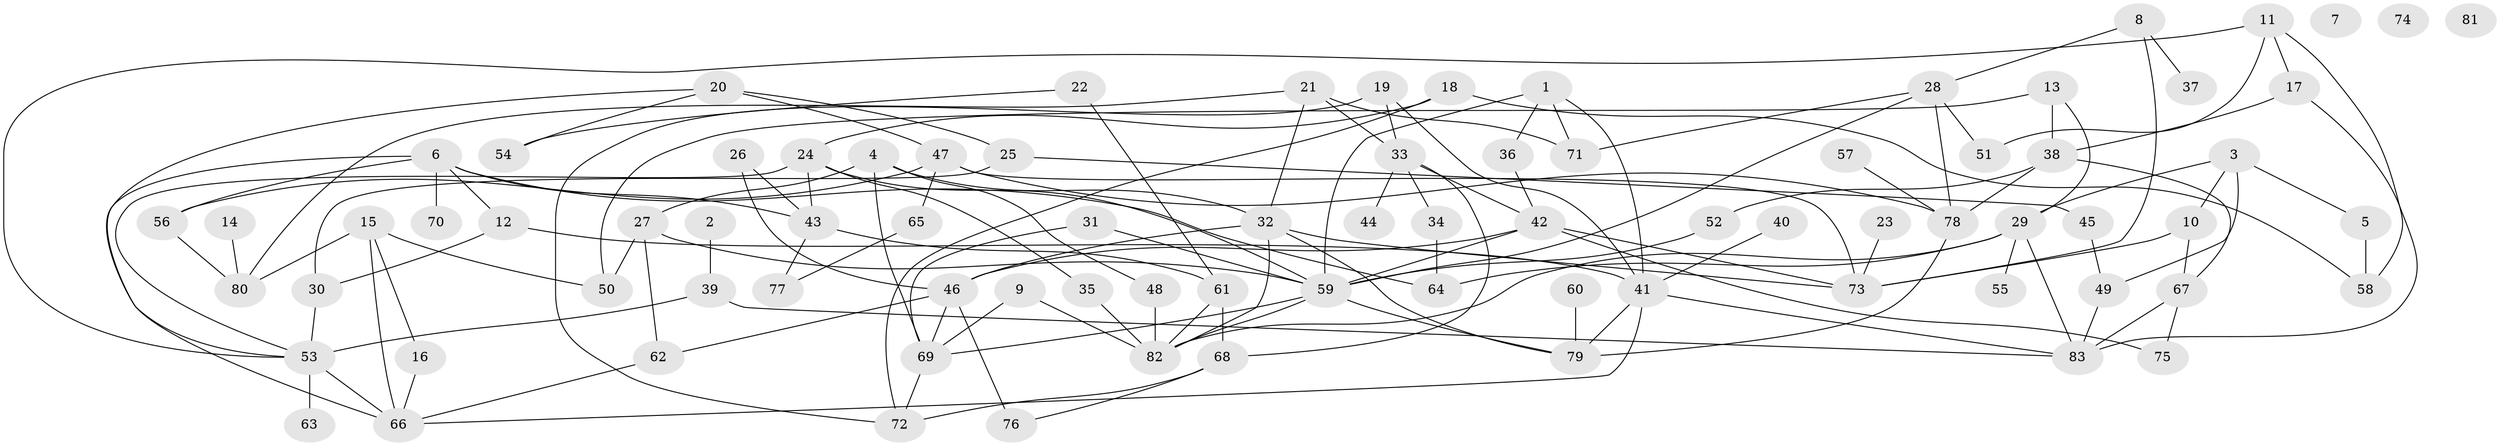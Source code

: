 // coarse degree distribution, {4: 0.14, 2: 0.12, 5: 0.22, 3: 0.12, 0: 0.06, 7: 0.04, 1: 0.12, 6: 0.06, 9: 0.06, 8: 0.02, 10: 0.04}
// Generated by graph-tools (version 1.1) at 2025/41/03/06/25 10:41:25]
// undirected, 83 vertices, 138 edges
graph export_dot {
graph [start="1"]
  node [color=gray90,style=filled];
  1;
  2;
  3;
  4;
  5;
  6;
  7;
  8;
  9;
  10;
  11;
  12;
  13;
  14;
  15;
  16;
  17;
  18;
  19;
  20;
  21;
  22;
  23;
  24;
  25;
  26;
  27;
  28;
  29;
  30;
  31;
  32;
  33;
  34;
  35;
  36;
  37;
  38;
  39;
  40;
  41;
  42;
  43;
  44;
  45;
  46;
  47;
  48;
  49;
  50;
  51;
  52;
  53;
  54;
  55;
  56;
  57;
  58;
  59;
  60;
  61;
  62;
  63;
  64;
  65;
  66;
  67;
  68;
  69;
  70;
  71;
  72;
  73;
  74;
  75;
  76;
  77;
  78;
  79;
  80;
  81;
  82;
  83;
  1 -- 36;
  1 -- 41;
  1 -- 59;
  1 -- 71;
  2 -- 39;
  3 -- 5;
  3 -- 10;
  3 -- 29;
  3 -- 49;
  4 -- 27;
  4 -- 32;
  4 -- 48;
  4 -- 69;
  5 -- 58;
  6 -- 12;
  6 -- 43;
  6 -- 56;
  6 -- 64;
  6 -- 66;
  6 -- 70;
  8 -- 28;
  8 -- 37;
  8 -- 73;
  9 -- 69;
  9 -- 82;
  10 -- 67;
  10 -- 73;
  11 -- 17;
  11 -- 51;
  11 -- 53;
  11 -- 58;
  12 -- 30;
  12 -- 41;
  13 -- 29;
  13 -- 38;
  13 -- 50;
  14 -- 80;
  15 -- 16;
  15 -- 50;
  15 -- 66;
  15 -- 80;
  16 -- 66;
  17 -- 38;
  17 -- 83;
  18 -- 24;
  18 -- 58;
  18 -- 72;
  19 -- 33;
  19 -- 41;
  19 -- 72;
  20 -- 25;
  20 -- 47;
  20 -- 53;
  20 -- 54;
  21 -- 32;
  21 -- 33;
  21 -- 71;
  21 -- 80;
  22 -- 54;
  22 -- 61;
  23 -- 73;
  24 -- 35;
  24 -- 43;
  24 -- 53;
  24 -- 59;
  25 -- 30;
  25 -- 45;
  26 -- 43;
  26 -- 46;
  27 -- 50;
  27 -- 59;
  27 -- 62;
  28 -- 51;
  28 -- 59;
  28 -- 71;
  28 -- 78;
  29 -- 55;
  29 -- 64;
  29 -- 82;
  29 -- 83;
  30 -- 53;
  31 -- 59;
  31 -- 69;
  32 -- 46;
  32 -- 73;
  32 -- 79;
  32 -- 82;
  33 -- 34;
  33 -- 42;
  33 -- 44;
  33 -- 68;
  34 -- 64;
  35 -- 82;
  36 -- 42;
  38 -- 52;
  38 -- 67;
  38 -- 78;
  39 -- 53;
  39 -- 83;
  40 -- 41;
  41 -- 66;
  41 -- 79;
  41 -- 83;
  42 -- 46;
  42 -- 59;
  42 -- 73;
  42 -- 75;
  43 -- 61;
  43 -- 77;
  45 -- 49;
  46 -- 62;
  46 -- 69;
  46 -- 76;
  47 -- 56;
  47 -- 65;
  47 -- 73;
  47 -- 78;
  48 -- 82;
  49 -- 83;
  52 -- 59;
  53 -- 63;
  53 -- 66;
  56 -- 80;
  57 -- 78;
  59 -- 69;
  59 -- 79;
  59 -- 82;
  60 -- 79;
  61 -- 68;
  61 -- 82;
  62 -- 66;
  65 -- 77;
  67 -- 75;
  67 -- 83;
  68 -- 72;
  68 -- 76;
  69 -- 72;
  78 -- 79;
}
